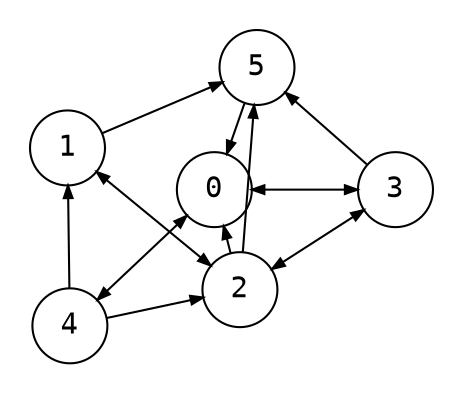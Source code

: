 digraph {
    node [shape=circle, fontname="monospace"; fixedsize=true, width="0.5"];
    edge [arrowsize=0.6];
    layout=neato;
    scale=1.2;
    mode="sgd";
    maxiter=10000;
    normalize=true;
    pad=0.2;

    0 -> 3 [dir="both"];
    0 -> 4 [dir="both"];
    1 -> 2 [dir="both"];
    1 -> 5;
    2 -> 0;
    2 -> 3 [dir="both"];
    2 -> 5;
    3 -> 5;
    4 -> 1;
    4 -> 2;
    5 -> 0;
}